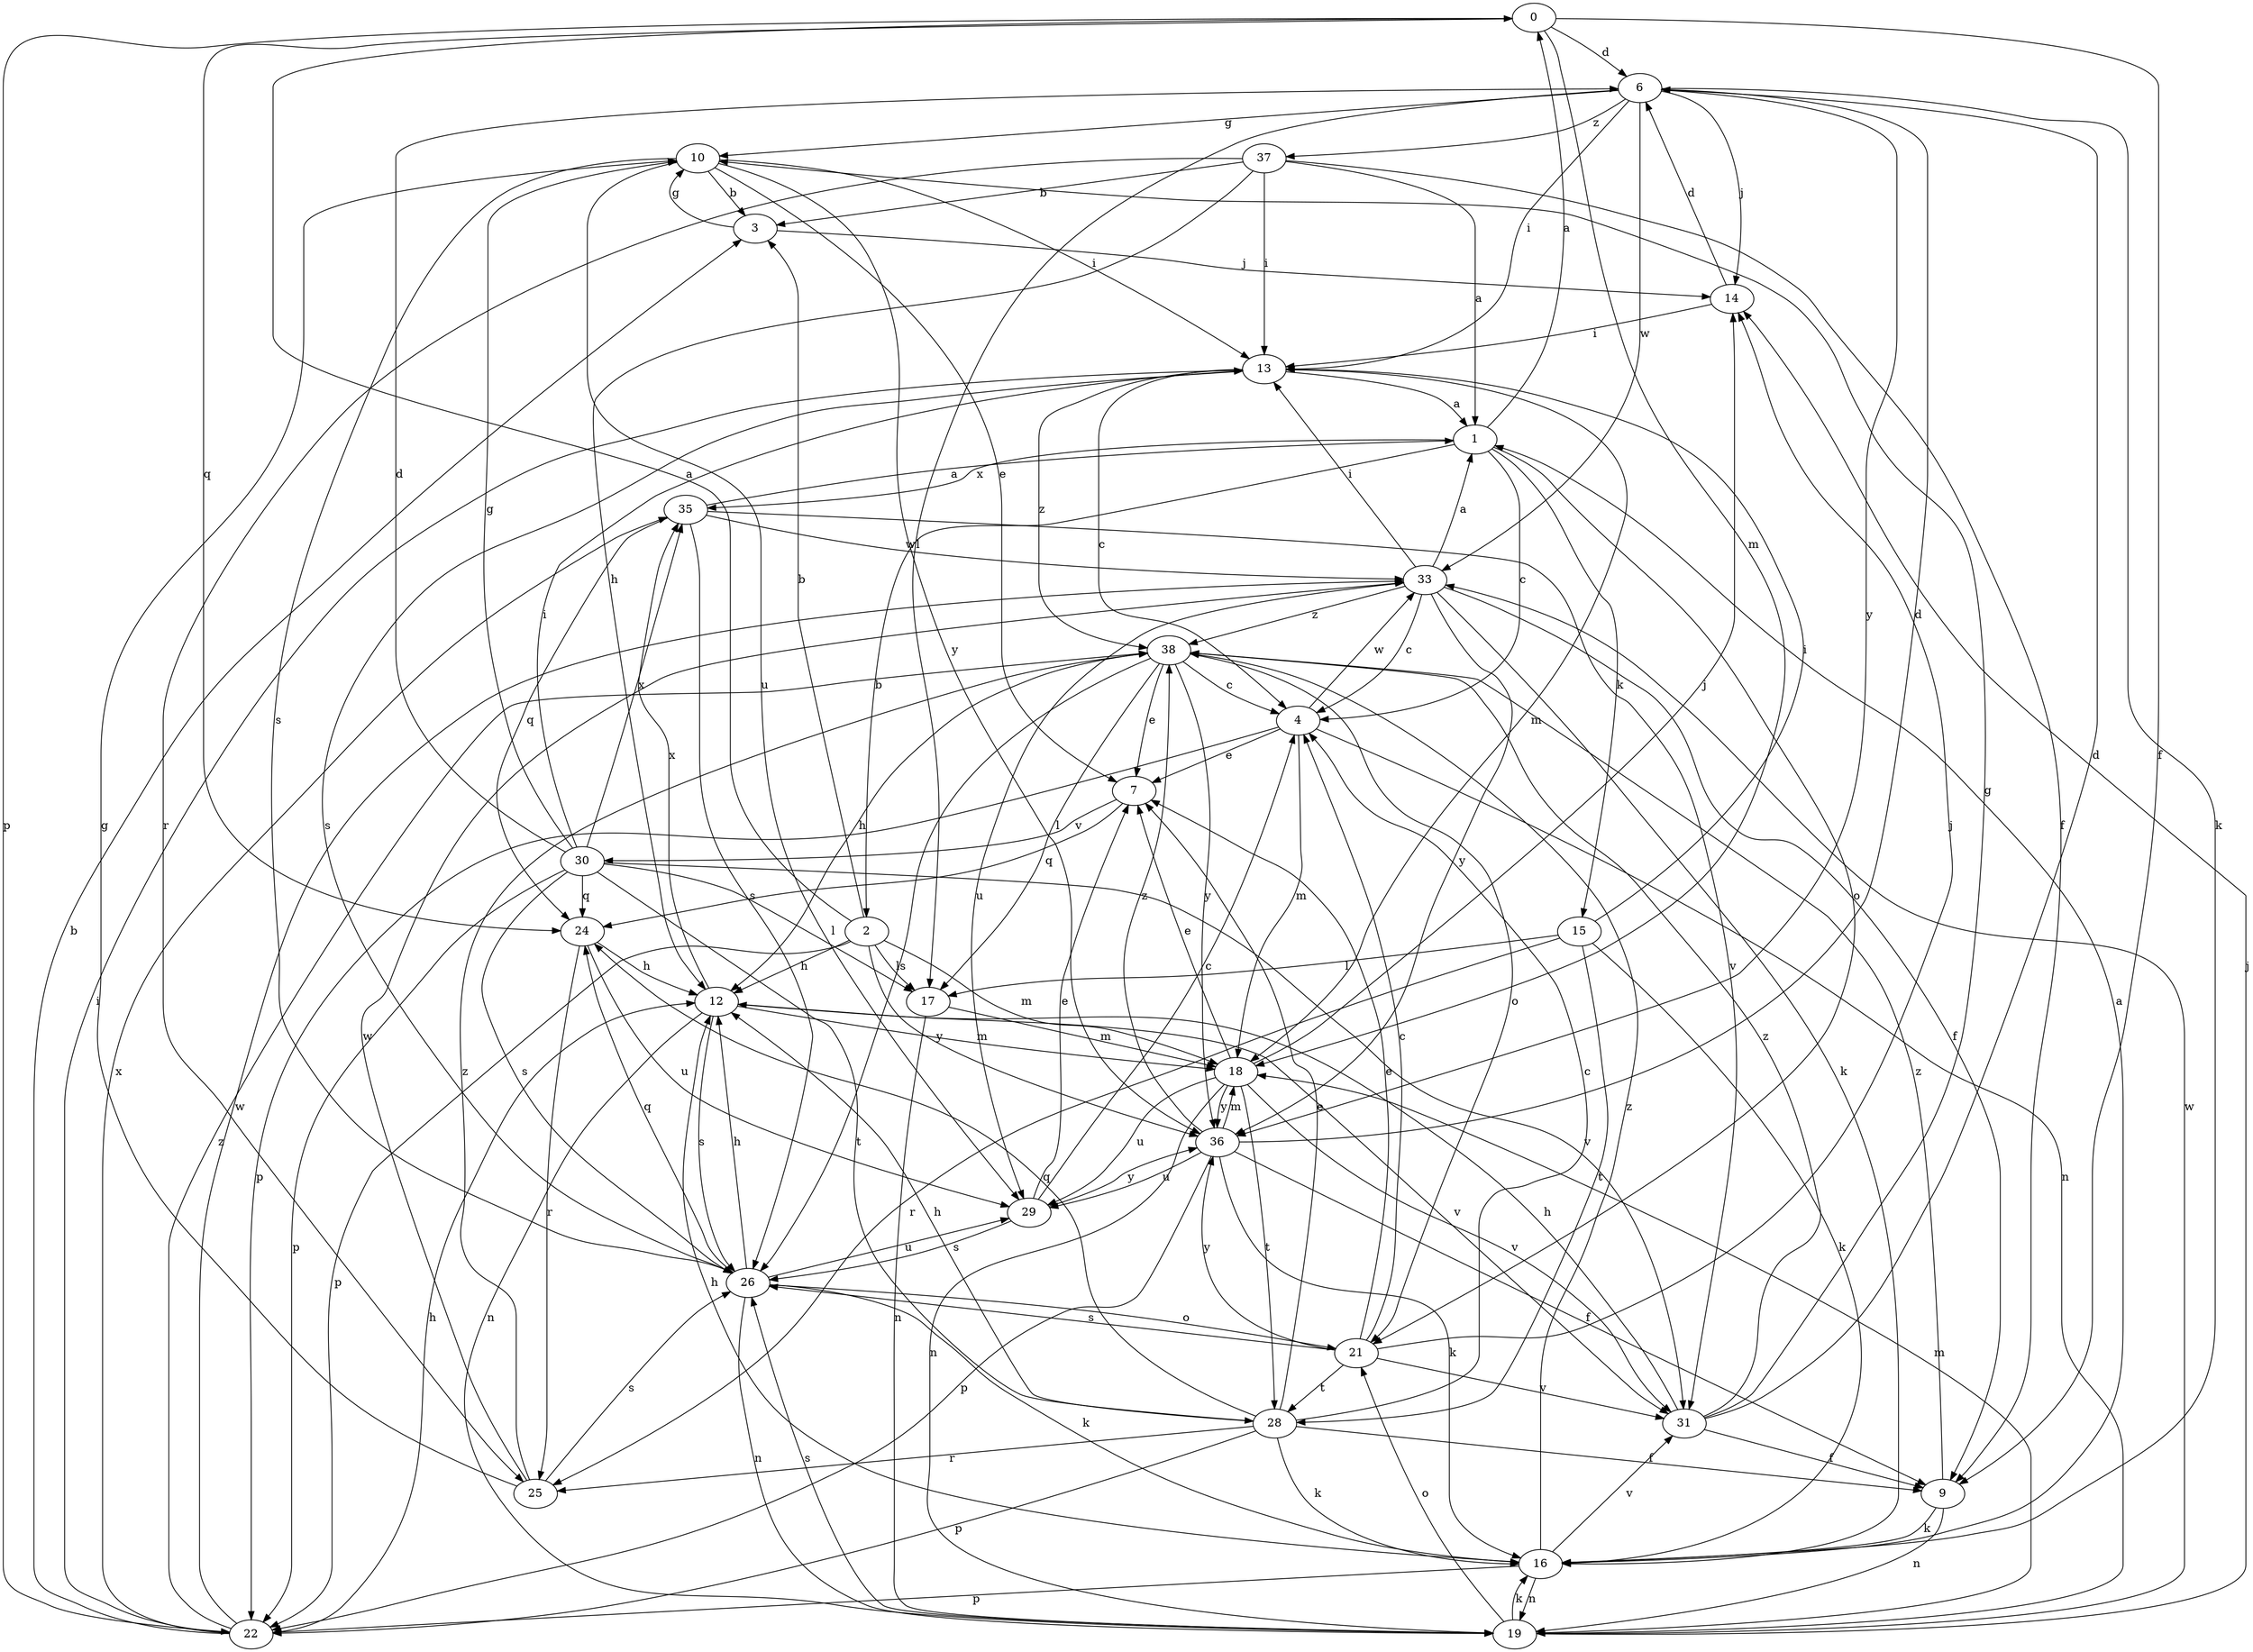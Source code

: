 strict digraph  {
0;
1;
2;
3;
4;
6;
7;
9;
10;
12;
13;
14;
15;
16;
17;
18;
19;
21;
22;
24;
25;
26;
28;
29;
30;
31;
33;
35;
36;
37;
38;
0 -> 6  [label=d];
0 -> 9  [label=f];
0 -> 18  [label=m];
0 -> 22  [label=p];
0 -> 24  [label=q];
1 -> 0  [label=a];
1 -> 2  [label=b];
1 -> 4  [label=c];
1 -> 15  [label=k];
1 -> 21  [label=o];
1 -> 35  [label=x];
2 -> 0  [label=a];
2 -> 3  [label=b];
2 -> 12  [label=h];
2 -> 17  [label=l];
2 -> 18  [label=m];
2 -> 22  [label=p];
2 -> 36  [label=y];
3 -> 10  [label=g];
3 -> 14  [label=j];
4 -> 7  [label=e];
4 -> 18  [label=m];
4 -> 19  [label=n];
4 -> 22  [label=p];
4 -> 33  [label=w];
6 -> 10  [label=g];
6 -> 13  [label=i];
6 -> 14  [label=j];
6 -> 16  [label=k];
6 -> 17  [label=l];
6 -> 33  [label=w];
6 -> 36  [label=y];
6 -> 37  [label=z];
7 -> 24  [label=q];
7 -> 30  [label=v];
9 -> 16  [label=k];
9 -> 19  [label=n];
9 -> 38  [label=z];
10 -> 3  [label=b];
10 -> 7  [label=e];
10 -> 13  [label=i];
10 -> 26  [label=s];
10 -> 29  [label=u];
10 -> 36  [label=y];
12 -> 18  [label=m];
12 -> 19  [label=n];
12 -> 26  [label=s];
12 -> 31  [label=v];
12 -> 35  [label=x];
13 -> 1  [label=a];
13 -> 4  [label=c];
13 -> 18  [label=m];
13 -> 26  [label=s];
13 -> 38  [label=z];
14 -> 6  [label=d];
14 -> 13  [label=i];
15 -> 13  [label=i];
15 -> 16  [label=k];
15 -> 17  [label=l];
15 -> 25  [label=r];
15 -> 28  [label=t];
16 -> 1  [label=a];
16 -> 12  [label=h];
16 -> 19  [label=n];
16 -> 22  [label=p];
16 -> 31  [label=v];
16 -> 38  [label=z];
17 -> 18  [label=m];
17 -> 19  [label=n];
18 -> 7  [label=e];
18 -> 14  [label=j];
18 -> 19  [label=n];
18 -> 28  [label=t];
18 -> 29  [label=u];
18 -> 31  [label=v];
18 -> 36  [label=y];
19 -> 14  [label=j];
19 -> 16  [label=k];
19 -> 18  [label=m];
19 -> 21  [label=o];
19 -> 26  [label=s];
19 -> 33  [label=w];
21 -> 4  [label=c];
21 -> 7  [label=e];
21 -> 14  [label=j];
21 -> 26  [label=s];
21 -> 28  [label=t];
21 -> 31  [label=v];
21 -> 36  [label=y];
22 -> 3  [label=b];
22 -> 12  [label=h];
22 -> 13  [label=i];
22 -> 33  [label=w];
22 -> 35  [label=x];
22 -> 38  [label=z];
24 -> 12  [label=h];
24 -> 25  [label=r];
24 -> 29  [label=u];
25 -> 10  [label=g];
25 -> 26  [label=s];
25 -> 33  [label=w];
25 -> 38  [label=z];
26 -> 12  [label=h];
26 -> 16  [label=k];
26 -> 19  [label=n];
26 -> 21  [label=o];
26 -> 24  [label=q];
26 -> 29  [label=u];
28 -> 4  [label=c];
28 -> 7  [label=e];
28 -> 9  [label=f];
28 -> 12  [label=h];
28 -> 16  [label=k];
28 -> 22  [label=p];
28 -> 24  [label=q];
28 -> 25  [label=r];
29 -> 4  [label=c];
29 -> 7  [label=e];
29 -> 26  [label=s];
29 -> 36  [label=y];
30 -> 6  [label=d];
30 -> 10  [label=g];
30 -> 13  [label=i];
30 -> 17  [label=l];
30 -> 22  [label=p];
30 -> 24  [label=q];
30 -> 26  [label=s];
30 -> 28  [label=t];
30 -> 31  [label=v];
30 -> 35  [label=x];
31 -> 6  [label=d];
31 -> 9  [label=f];
31 -> 10  [label=g];
31 -> 12  [label=h];
31 -> 38  [label=z];
33 -> 1  [label=a];
33 -> 4  [label=c];
33 -> 9  [label=f];
33 -> 13  [label=i];
33 -> 16  [label=k];
33 -> 29  [label=u];
33 -> 36  [label=y];
33 -> 38  [label=z];
35 -> 1  [label=a];
35 -> 24  [label=q];
35 -> 26  [label=s];
35 -> 31  [label=v];
35 -> 33  [label=w];
36 -> 6  [label=d];
36 -> 9  [label=f];
36 -> 16  [label=k];
36 -> 18  [label=m];
36 -> 22  [label=p];
36 -> 29  [label=u];
36 -> 38  [label=z];
37 -> 1  [label=a];
37 -> 3  [label=b];
37 -> 9  [label=f];
37 -> 12  [label=h];
37 -> 13  [label=i];
37 -> 25  [label=r];
38 -> 4  [label=c];
38 -> 7  [label=e];
38 -> 12  [label=h];
38 -> 17  [label=l];
38 -> 21  [label=o];
38 -> 26  [label=s];
38 -> 36  [label=y];
}
